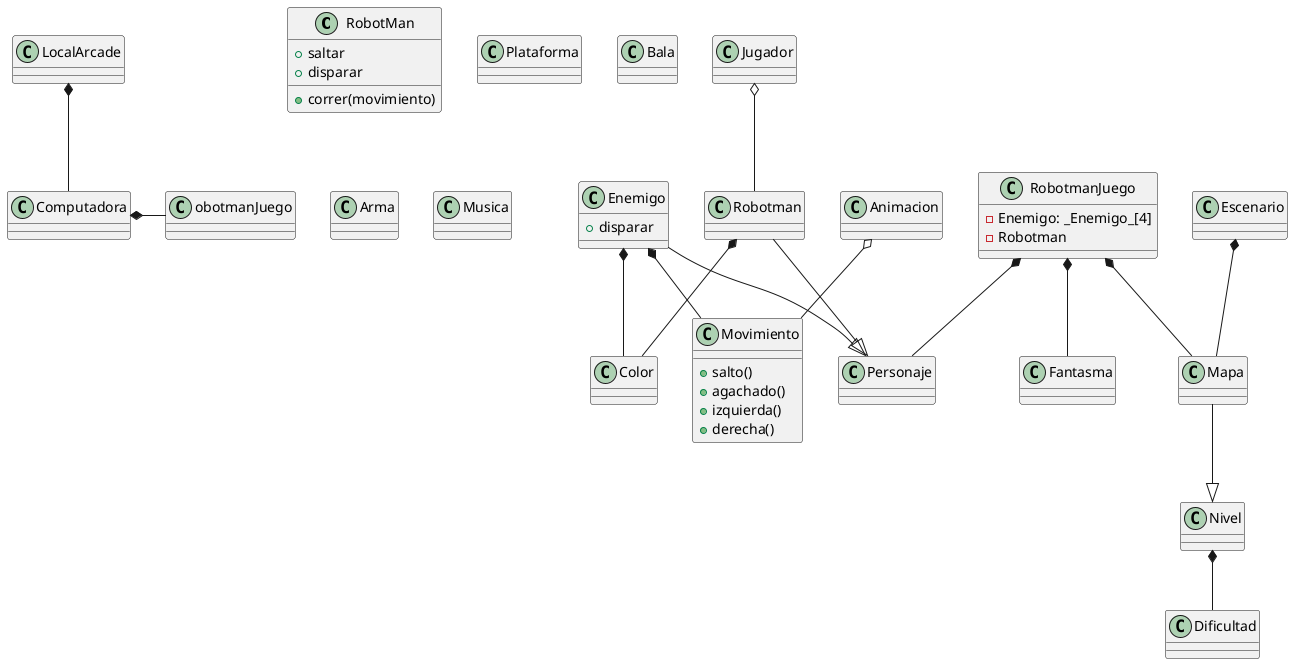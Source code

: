 @startuml Robot-man
class RobotMan
{
+saltar
+correr(movimiento)
+disparar
}
class Enemigo
{
+disparar
}
class Plataforma
class LocalArcade
class RobotmanJuego
{
    -Enemigo: _Enemigo_[4]
    -Robotman
}
class Personaje
class Escenario
class Mapa
class Color
class Bala
class Arma
class Dificultad
class Animacion
class Movimiento
{
+salto()
+agachado()
+izquierda()
+derecha()
}
class Jugador 
class Nivel
class Musica
class Computadora

Computadora *--RobotmanJuego
RobotmanJuego *--Mapa
Mapa --|> Nivel
RobotmanJuego *-- Personaje
Robotman --|> Personaje
Robotman *-- Color
Enemigo --|> Personaje
Enemigo *-- Color
RobotmanJuego *-- Fantasma
LocalArcade *-- Computadora
Enemigo *-- Movimiento
Jugador o-- Robotman
Nivel *-- Dificultad
Animacion o-- Movimiento
Escenario *-- Mapa

@enduml